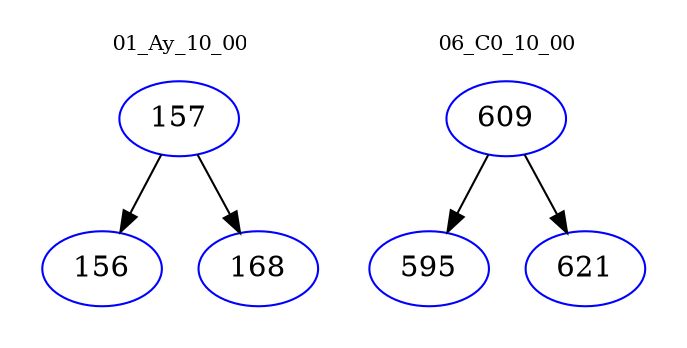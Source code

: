 digraph{
subgraph cluster_0 {
color = white
label = "01_Ay_10_00";
fontsize=10;
T0_157 [label="157", color="blue"]
T0_157 -> T0_156 [color="black"]
T0_156 [label="156", color="blue"]
T0_157 -> T0_168 [color="black"]
T0_168 [label="168", color="blue"]
}
subgraph cluster_1 {
color = white
label = "06_C0_10_00";
fontsize=10;
T1_609 [label="609", color="blue"]
T1_609 -> T1_595 [color="black"]
T1_595 [label="595", color="blue"]
T1_609 -> T1_621 [color="black"]
T1_621 [label="621", color="blue"]
}
}
